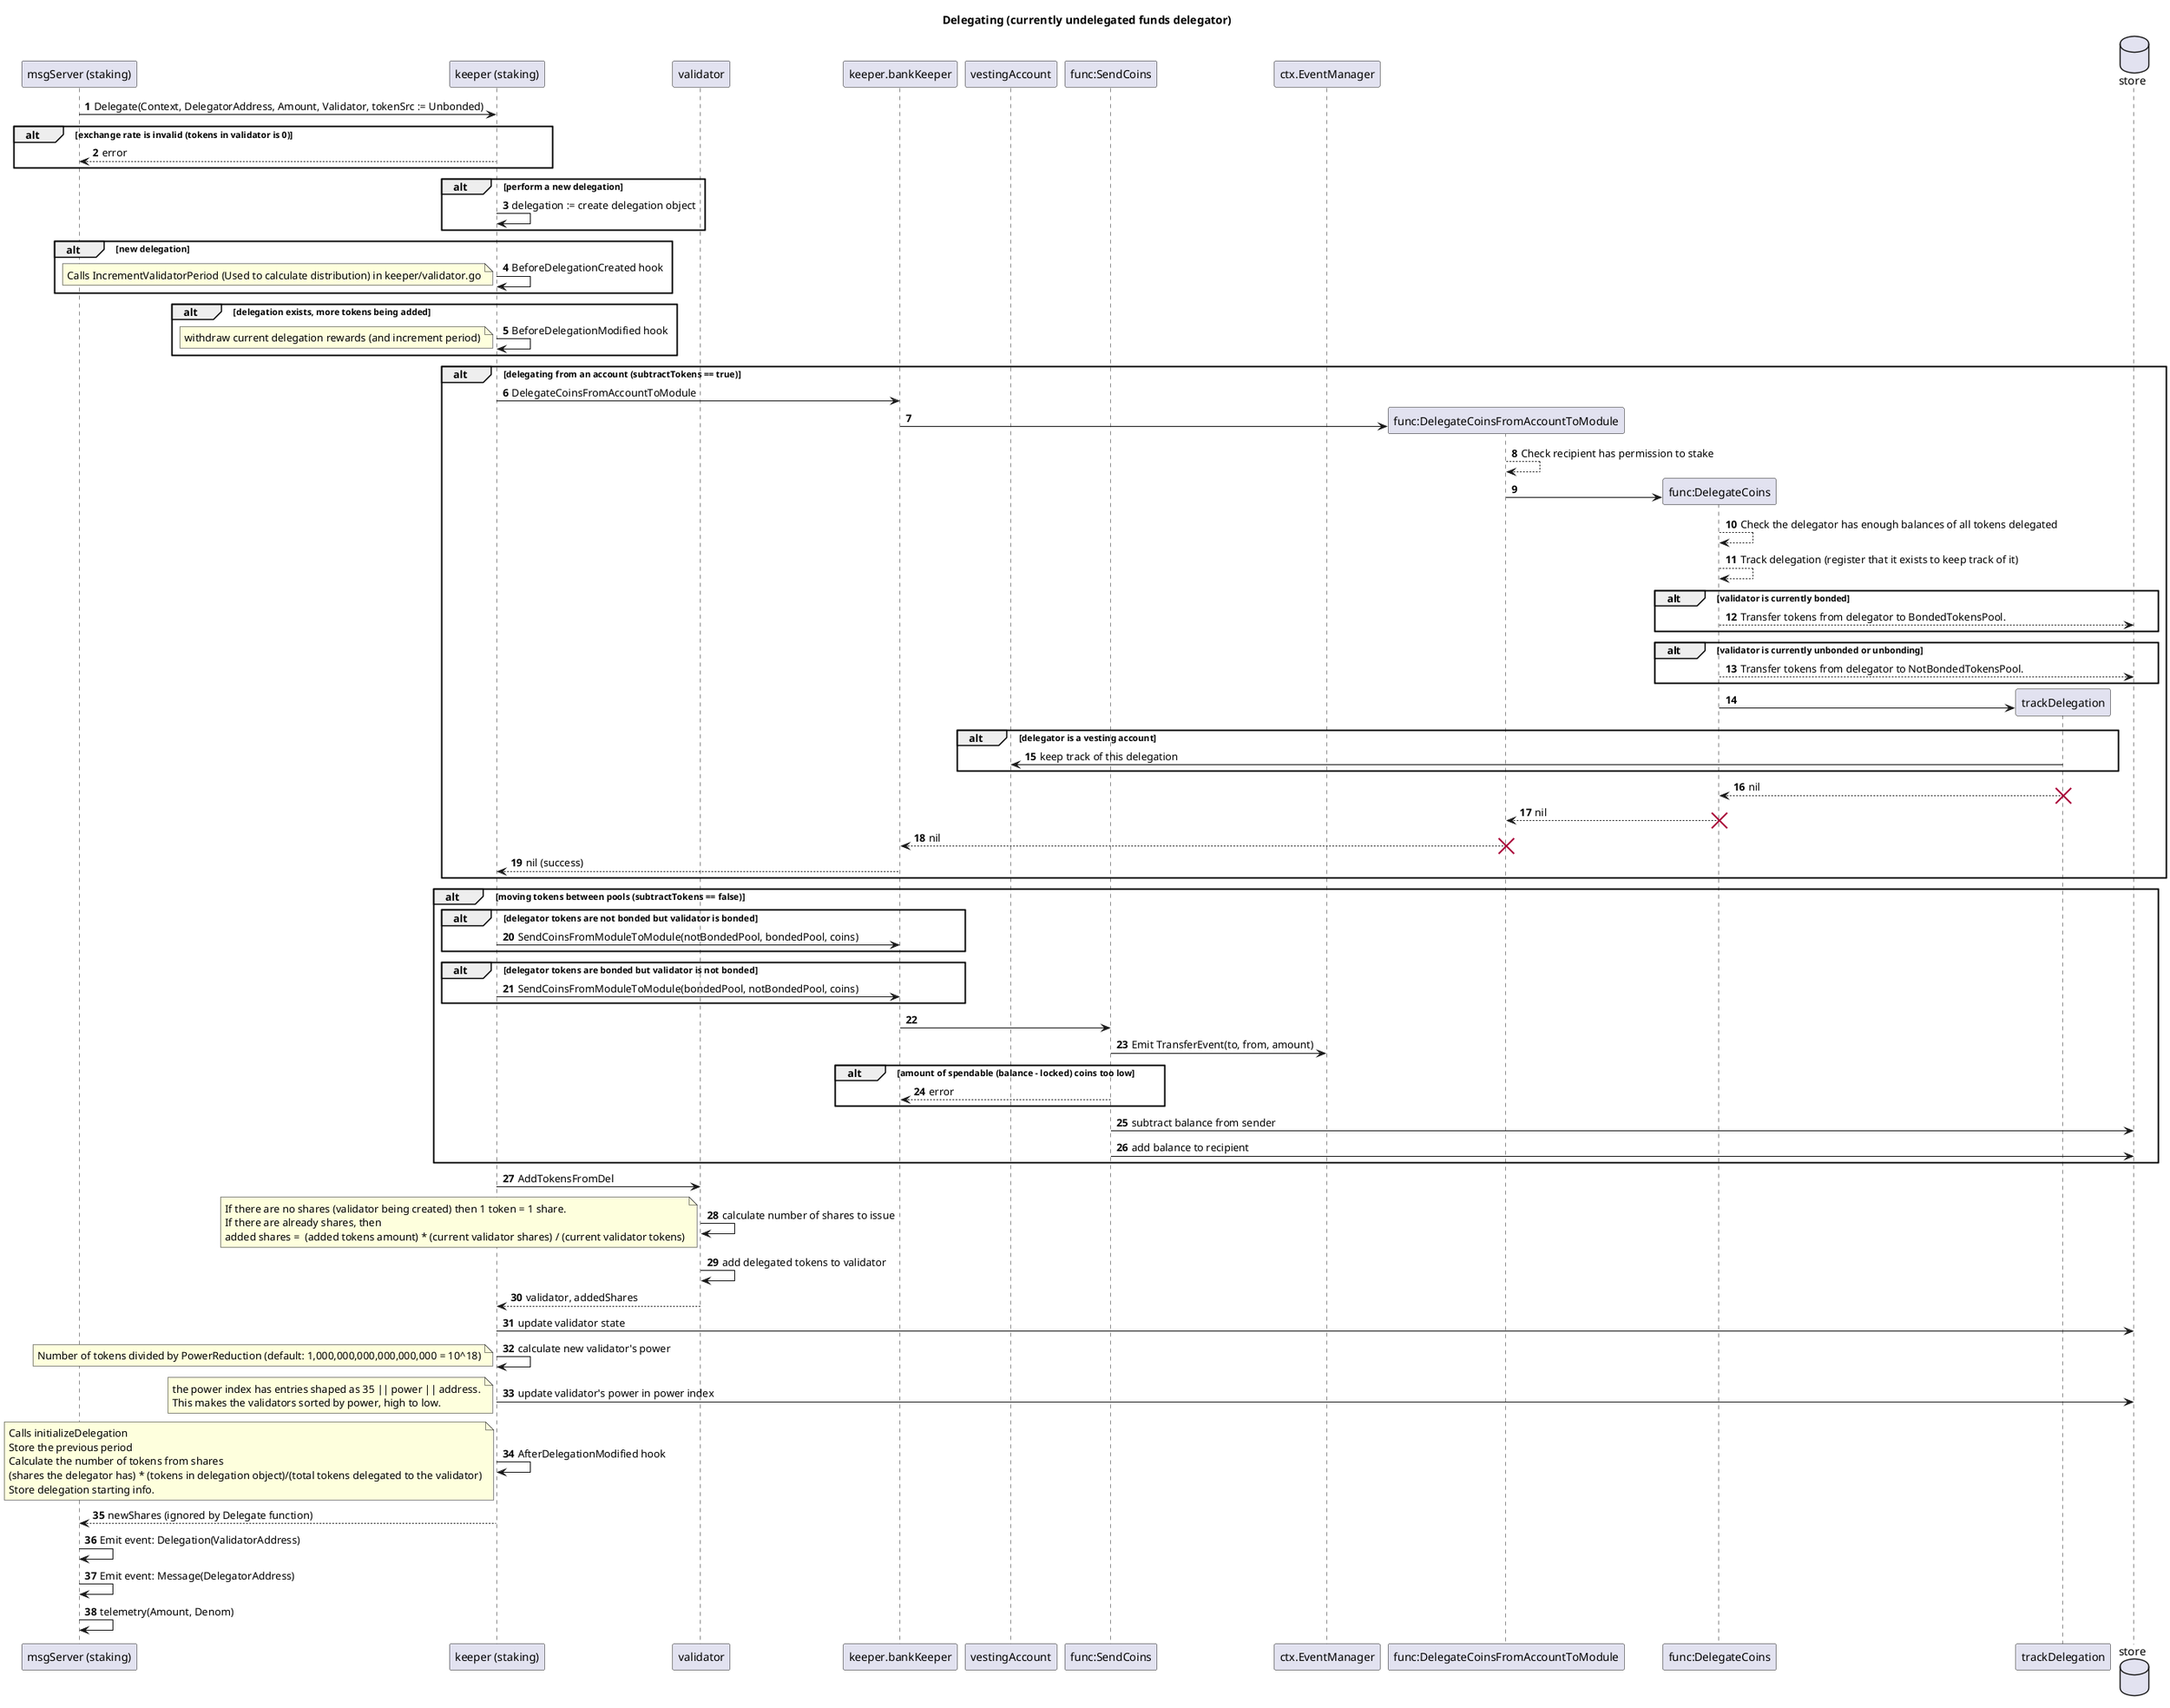 @startuml
'https://plantuml.com/sequence-diagram

title: Delegating (currently undelegated funds delegator)
autonumber

participant "msgServer (staking)"
participant  "keeper (staking)" as keeper
participant validator
participant keeper.bankKeeper
participant vestingAccount
participant "func:SendCoins" as SendCoins
participant ctx.EventManager
participant "func:DelegateCoinsFromAccountToModule" as DelegateCoinsFromAccountToModule
participant "func:DelegateCoins" as DelegateCoins
participant trackDelegation

database store

"msgServer (staking)" -> keeper : Delegate(Context, DelegatorAddress, Amount, Validator, tokenSrc := Unbonded)

alt exchange rate is invalid (tokens in validator is 0)
    keeper -->  "msgServer (staking)" : error
end

alt perform a new delegation
    keeper -> keeper : delegation := create delegation object
end

alt new delegation
    keeper -> keeper : BeforeDelegationCreated hook
    note left: Calls IncrementValidatorPeriod (Used to calculate distribution) in keeper/validator.go
end
alt delegation exists, more tokens being added
    keeper -> keeper : BeforeDelegationModified hook
    note left: withdraw current delegation rewards (and increment period)
end

alt delegating from an account (subtractTokens == true)
    keeper -> keeper.bankKeeper : DelegateCoinsFromAccountToModule
    keeper.bankKeeper -> DelegateCoinsFromAccountToModule **
    DelegateCoinsFromAccountToModule -->  DelegateCoinsFromAccountToModule  : Check recipient has permission to stake
    DelegateCoinsFromAccountToModule -> DelegateCoins **

    DelegateCoins --> DelegateCoins : Check the delegator has enough balances of all tokens delegated
    DelegateCoins --> DelegateCoins : Track delegation (register that it exists to keep track of it)
    alt validator is currently bonded
        DelegateCoins --> store : Transfer tokens from delegator to BondedTokensPool.
    end
    alt validator is currently unbonded or unbonding
        DelegateCoins --> store : Transfer tokens from delegator to NotBondedTokensPool.
    end
    DelegateCoins ->  trackDelegation ** :
    alt delegator is a vesting account
        trackDelegation -> vestingAccount : keep track of this delegation
    end
    DelegateCoins <-- trackDelegation  : nil
    destroy trackDelegation
    DelegateCoinsFromAccountToModule <-- DelegateCoins : nil
    destroy DelegateCoins
    keeper.bankKeeper <-- DelegateCoinsFromAccountToModule: nil
    destroy DelegateCoinsFromAccountToModule
    keeper <-- keeper.bankKeeper : nil (success)
end

alt moving tokens between pools (subtractTokens == false)
    alt delegator tokens are not bonded but validator is bonded
       keeper -> keeper.bankKeeper : SendCoinsFromModuleToModule(notBondedPool, bondedPool, coins)
    end
    alt delegator tokens are bonded but validator is not bonded
       keeper -> keeper.bankKeeper : SendCoinsFromModuleToModule(bondedPool, notBondedPool, coins)
    end
    keeper.bankKeeper -> SendCoins
    SendCoins -> ctx.EventManager : Emit TransferEvent(to, from, amount)
    alt amount of spendable (balance - locked) coins too low
        keeper.bankKeeper <-- SendCoins : error
    end
    SendCoins -> store : subtract balance from sender
    SendCoins -> store : add balance to recipient
end

keeper -> validator : AddTokensFromDel
validator -> validator : calculate number of shares to issue
note left: If there are no shares (validator being created) then 1 token = 1 share.\nIf there are already shares, then\nadded shares =  (added tokens amount) * (current validator shares) / (current validator tokens)

validator -> validator : add delegated tokens to validator
keeper <-- validator : validator, addedShares
keeper -> store : update validator state
keeper -> keeper: calculate new validator's power
note left : Number of tokens divided by PowerReduction (default: 1,000,000,000,000,000,000 = 10^18)
keeper -> store : update validator's power in power index
note left : the power index has entries shaped as 35 || power || address.\nThis makes the validators sorted by power, high to low.

keeper -> keeper : AfterDelegationModified hook
note left: Calls initializeDelegation\nStore the previous period\nCalculate the number of tokens from shares\n(shares the delegator has) * (tokens in delegation object)/(total tokens delegated to the validator)\nStore delegation starting info.
"msgServer (staking)" <-- keeper : newShares (ignored by Delegate function)


"msgServer (staking)" -> "msgServer (staking)" : Emit event: Delegation(ValidatorAddress)
"msgServer (staking)" -> "msgServer (staking)" : Emit event: Message(DelegatorAddress)
"msgServer (staking)" -> "msgServer (staking)" : telemetry(Amount, Denom)

@enduml

